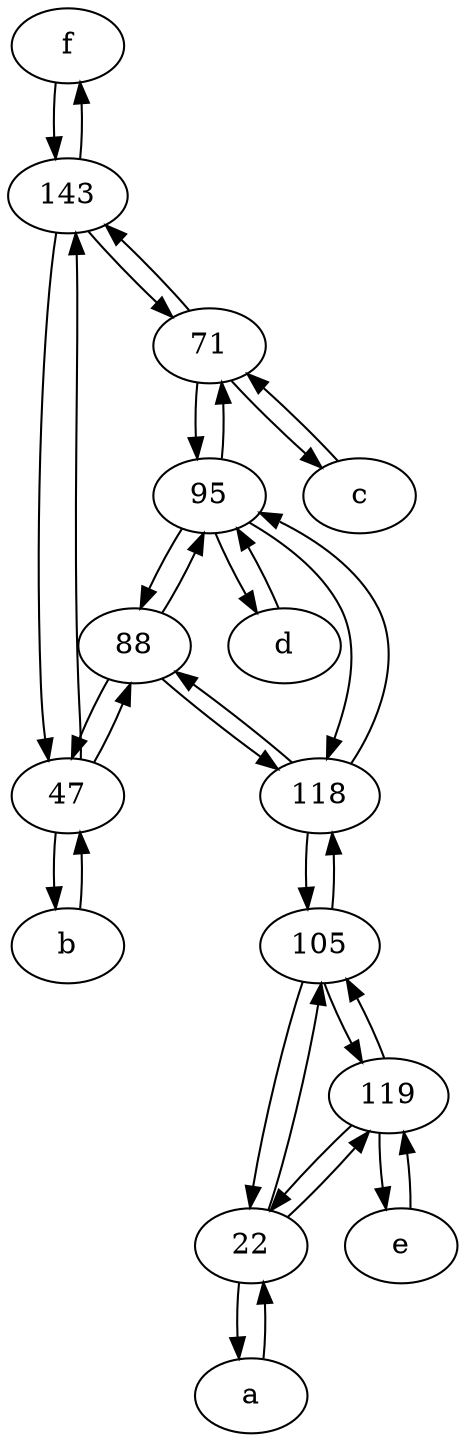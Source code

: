 digraph  {
	f [pos="15,45!"];
	b [pos="50,20!"];
	105;
	47;
	88;
	119;
	71;
	d [pos="20,30!"];
	22;
	a [pos="40,10!"];
	95;
	143;
	c [pos="20,10!"];
	e [pos="30,50!"];
	118;
	118 -> 88;
	22 -> a;
	47 -> 143;
	f -> 143;
	119 -> 22;
	22 -> 119;
	105 -> 118;
	e -> 119;
	95 -> 88;
	119 -> 105;
	88 -> 47;
	118 -> 105;
	95 -> 71;
	a -> 22;
	88 -> 95;
	119 -> e;
	143 -> 47;
	47 -> b;
	b -> 47;
	22 -> 105;
	143 -> 71;
	95 -> 118;
	105 -> 22;
	95 -> d;
	d -> 95;
	88 -> 118;
	71 -> c;
	c -> 71;
	105 -> 119;
	143 -> f;
	118 -> 95;
	71 -> 95;
	47 -> 88;
	71 -> 143;

	}